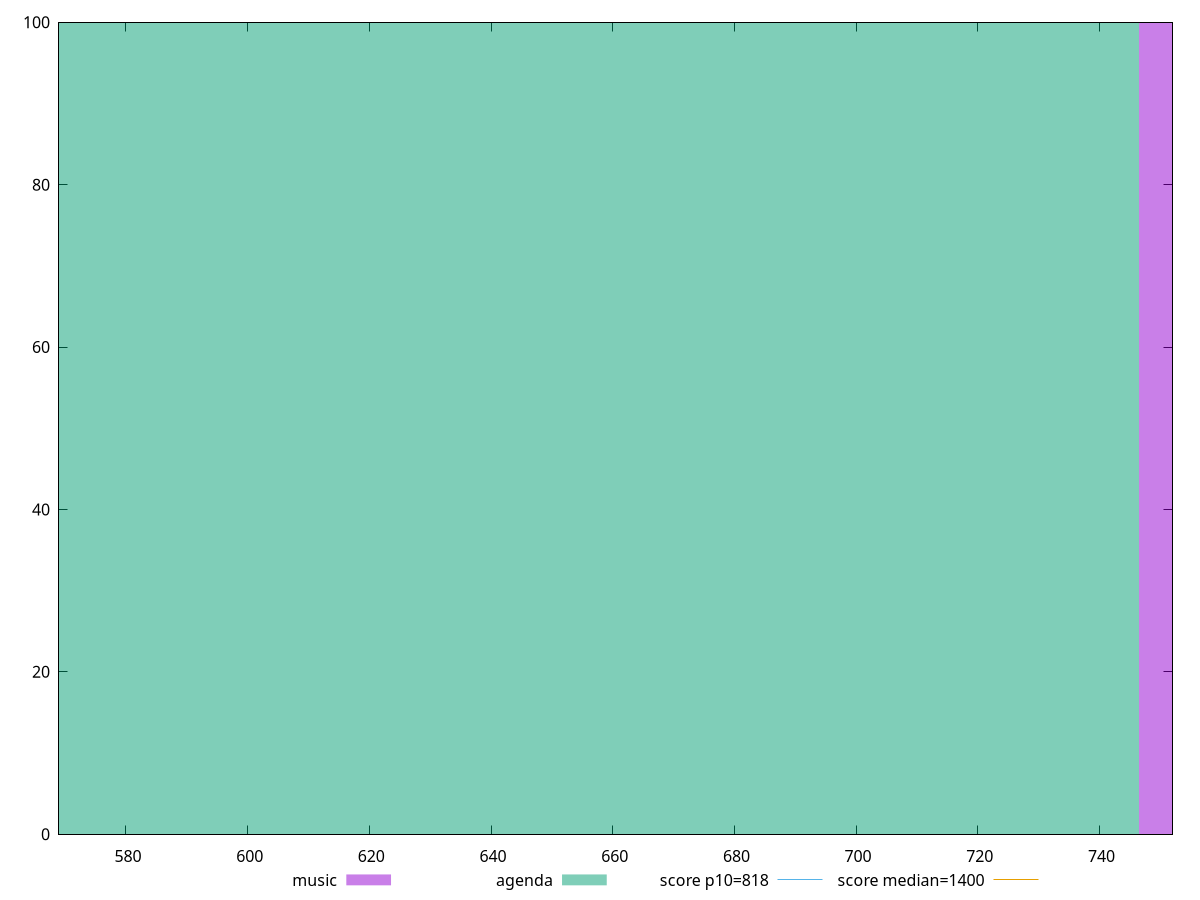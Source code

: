 reset

$music <<EOF
853.1350284770633 100
EOF

$agenda <<EOF
639.8512713577975 100
EOF

set key outside below
set boxwidth 213.28375711926583
set xrange [569:752]
set yrange [0:100]
set trange [0:100]
set style fill transparent solid 0.5 noborder

set parametric
set terminal svg size 640, 500 enhanced background rgb 'white'
set output "reports/report_00031_2021-02-24T23-18-18.084Z/dom-size/comparison/histogram/0_vs_1.svg"

plot $music title "music" with boxes, \
     $agenda title "agenda" with boxes, \
     818,t title "score p10=818", \
     1400,t title "score median=1400"

reset
